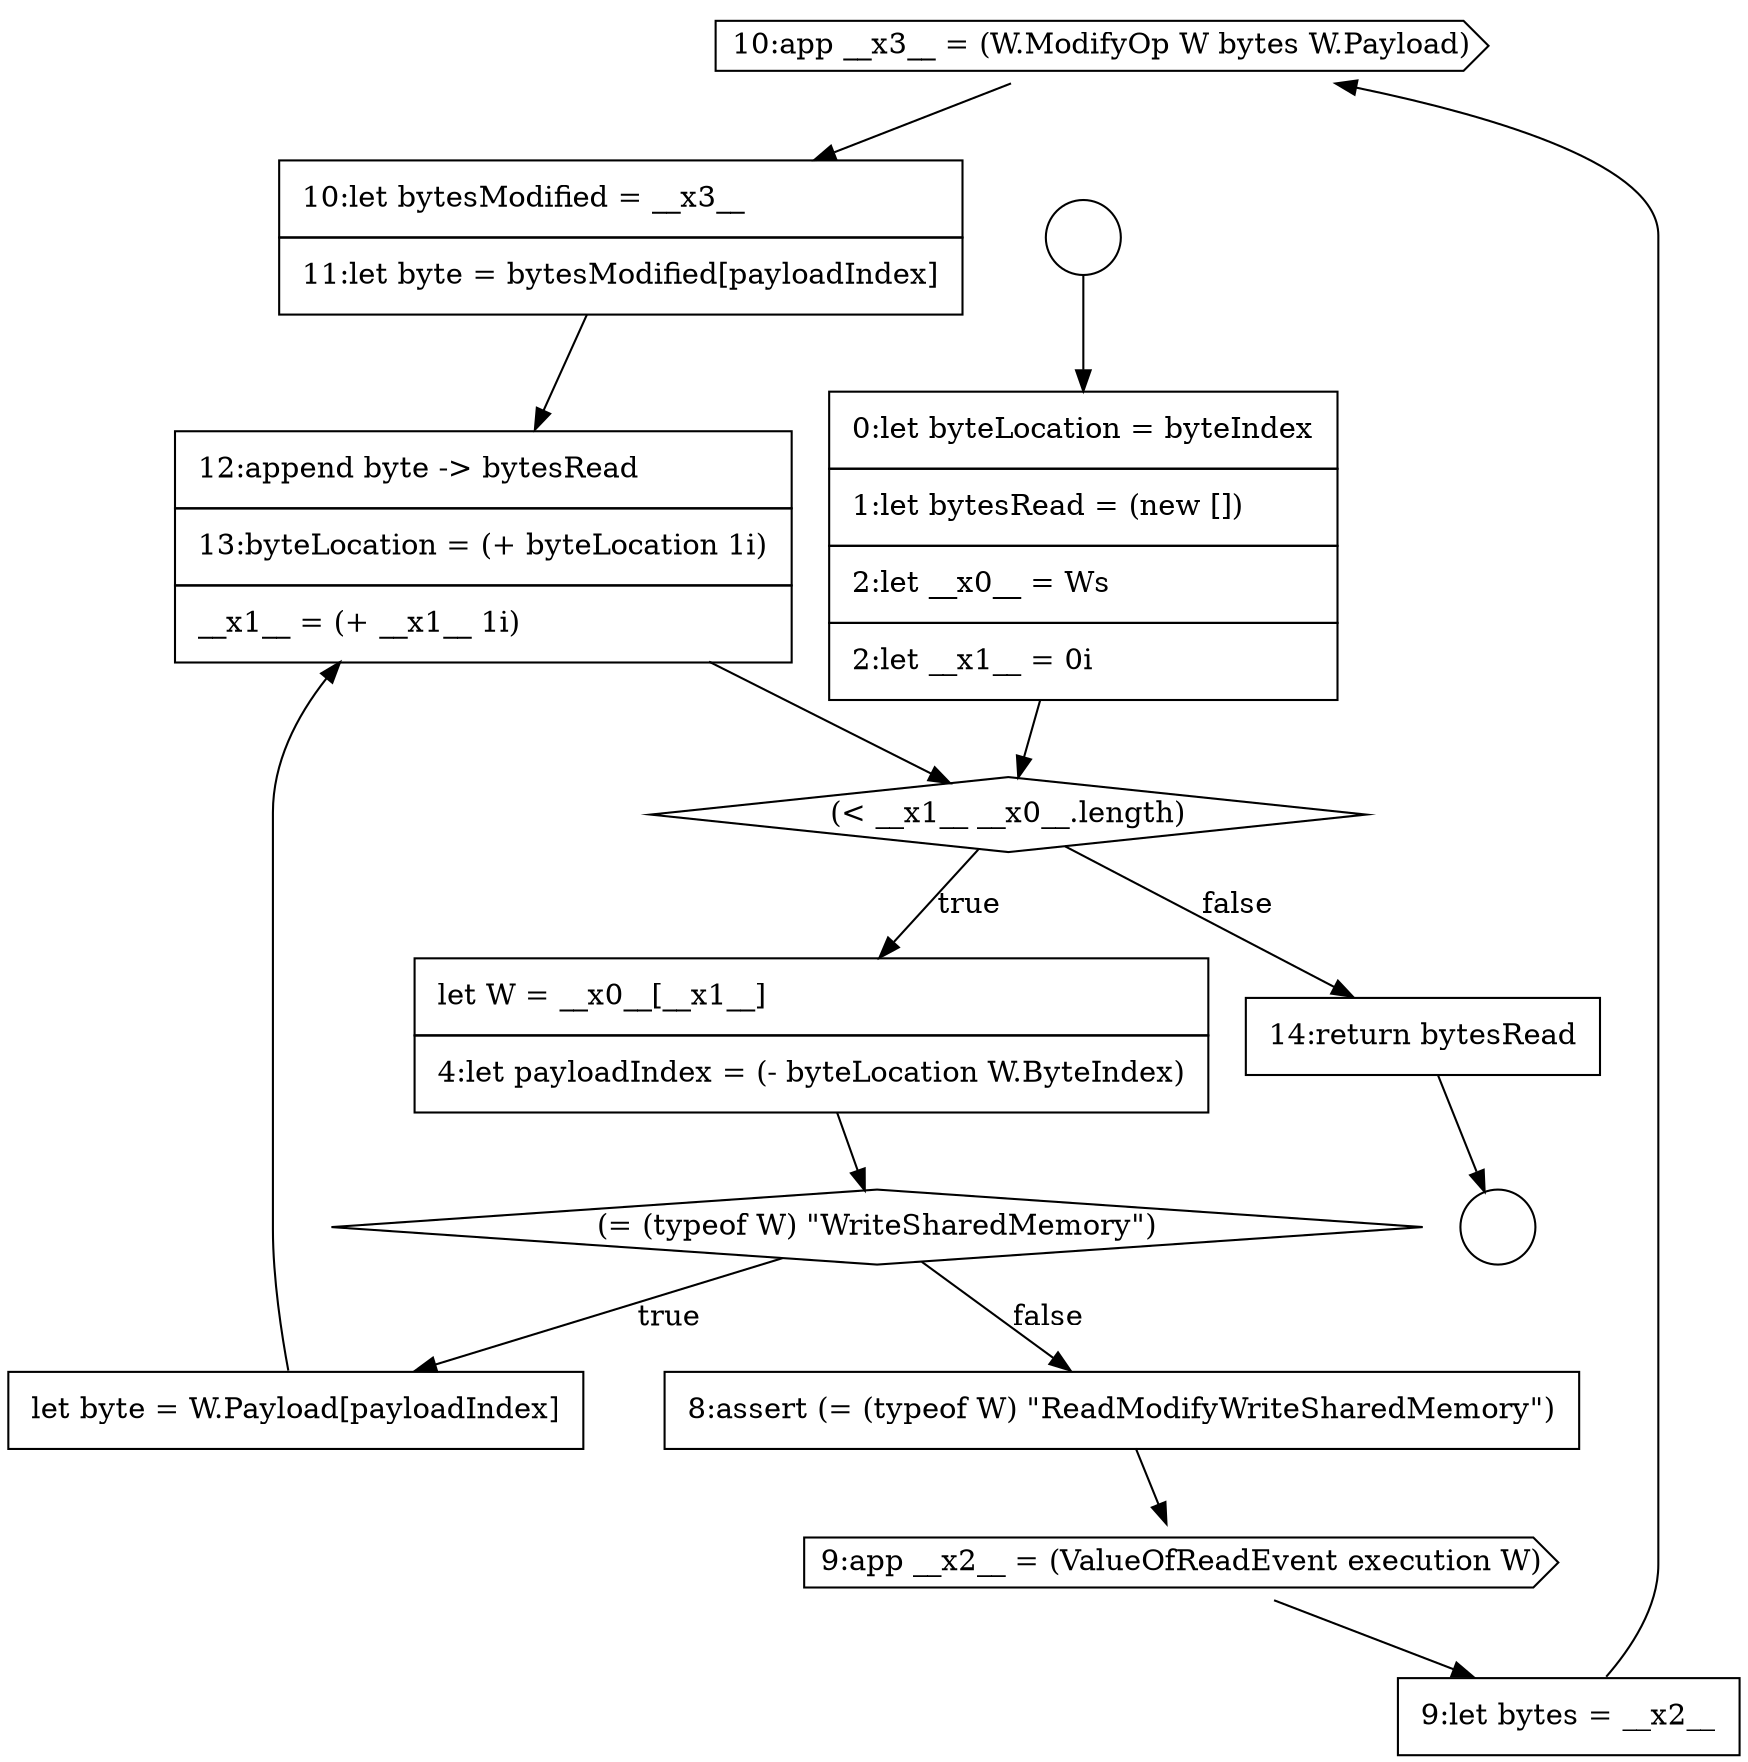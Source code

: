 digraph {
  node19611 [shape=cds, label=<<font color="black">10:app __x3__ = (W.ModifyOp W bytes W.Payload)</font>> color="black" fillcolor="white" style=filled]
  node19604 [shape=diamond, label=<<font color="black">(&lt; __x1__ __x0__.length)</font>> color="black" fillcolor="white" style=filled]
  node19608 [shape=none, margin=0, label=<<font color="black">
    <table border="0" cellborder="1" cellspacing="0" cellpadding="10">
      <tr><td align="left">8:assert (= (typeof W) &quot;ReadModifyWriteSharedMemory&quot;)</td></tr>
    </table>
  </font>> color="black" fillcolor="white" style=filled]
  node19612 [shape=none, margin=0, label=<<font color="black">
    <table border="0" cellborder="1" cellspacing="0" cellpadding="10">
      <tr><td align="left">10:let bytesModified = __x3__</td></tr>
      <tr><td align="left">11:let byte = bytesModified[payloadIndex]</td></tr>
    </table>
  </font>> color="black" fillcolor="white" style=filled]
  node19603 [shape=none, margin=0, label=<<font color="black">
    <table border="0" cellborder="1" cellspacing="0" cellpadding="10">
      <tr><td align="left">0:let byteLocation = byteIndex</td></tr>
      <tr><td align="left">1:let bytesRead = (new [])</td></tr>
      <tr><td align="left">2:let __x0__ = Ws</td></tr>
      <tr><td align="left">2:let __x1__ = 0i</td></tr>
    </table>
  </font>> color="black" fillcolor="white" style=filled]
  node19607 [shape=none, margin=0, label=<<font color="black">
    <table border="0" cellborder="1" cellspacing="0" cellpadding="10">
      <tr><td align="left">let byte = W.Payload[payloadIndex]</td></tr>
    </table>
  </font>> color="black" fillcolor="white" style=filled]
  node19609 [shape=cds, label=<<font color="black">9:app __x2__ = (ValueOfReadEvent execution W)</font>> color="black" fillcolor="white" style=filled]
  node19606 [shape=diamond, label=<<font color="black">(= (typeof W) &quot;WriteSharedMemory&quot;)</font>> color="black" fillcolor="white" style=filled]
  node19602 [shape=circle label=" " color="black" fillcolor="white" style=filled]
  node19613 [shape=none, margin=0, label=<<font color="black">
    <table border="0" cellborder="1" cellspacing="0" cellpadding="10">
      <tr><td align="left">12:append byte -&gt; bytesRead</td></tr>
      <tr><td align="left">13:byteLocation = (+ byteLocation 1i)</td></tr>
      <tr><td align="left">__x1__ = (+ __x1__ 1i)</td></tr>
    </table>
  </font>> color="black" fillcolor="white" style=filled]
  node19610 [shape=none, margin=0, label=<<font color="black">
    <table border="0" cellborder="1" cellspacing="0" cellpadding="10">
      <tr><td align="left">9:let bytes = __x2__</td></tr>
    </table>
  </font>> color="black" fillcolor="white" style=filled]
  node19605 [shape=none, margin=0, label=<<font color="black">
    <table border="0" cellborder="1" cellspacing="0" cellpadding="10">
      <tr><td align="left">let W = __x0__[__x1__]</td></tr>
      <tr><td align="left">4:let payloadIndex = (- byteLocation W.ByteIndex)</td></tr>
    </table>
  </font>> color="black" fillcolor="white" style=filled]
  node19601 [shape=circle label=" " color="black" fillcolor="white" style=filled]
  node19614 [shape=none, margin=0, label=<<font color="black">
    <table border="0" cellborder="1" cellspacing="0" cellpadding="10">
      <tr><td align="left">14:return bytesRead</td></tr>
    </table>
  </font>> color="black" fillcolor="white" style=filled]
  node19614 -> node19602 [ color="black"]
  node19612 -> node19613 [ color="black"]
  node19606 -> node19607 [label=<<font color="black">true</font>> color="black"]
  node19606 -> node19608 [label=<<font color="black">false</font>> color="black"]
  node19601 -> node19603 [ color="black"]
  node19608 -> node19609 [ color="black"]
  node19609 -> node19610 [ color="black"]
  node19607 -> node19613 [ color="black"]
  node19605 -> node19606 [ color="black"]
  node19603 -> node19604 [ color="black"]
  node19610 -> node19611 [ color="black"]
  node19604 -> node19605 [label=<<font color="black">true</font>> color="black"]
  node19604 -> node19614 [label=<<font color="black">false</font>> color="black"]
  node19611 -> node19612 [ color="black"]
  node19613 -> node19604 [ color="black"]
}
